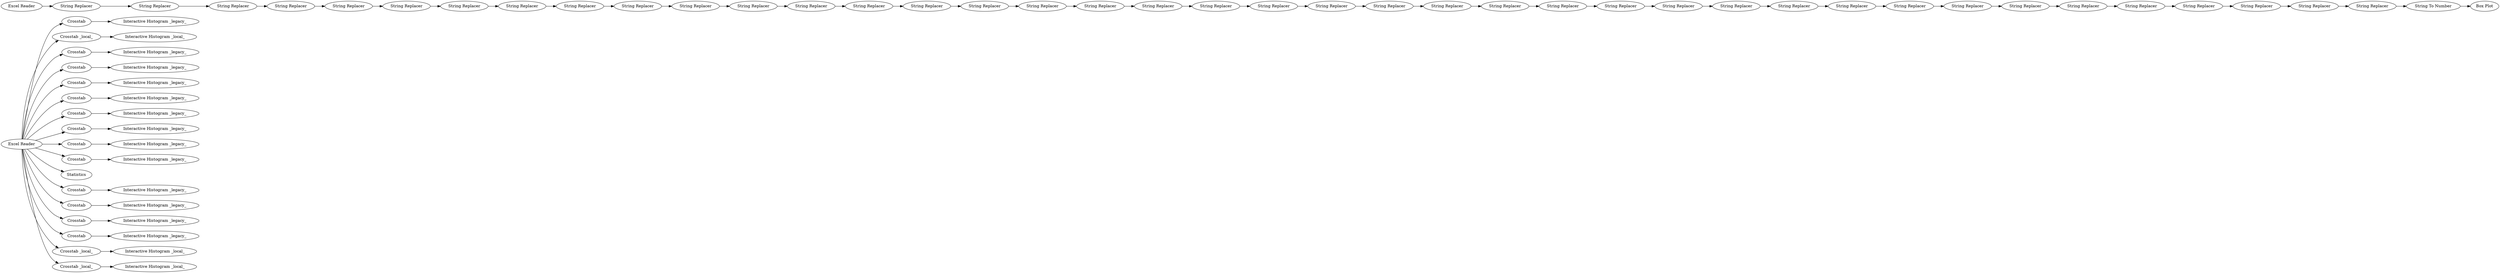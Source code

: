 digraph {
	59 -> 70
	93 -> 94
	101 -> 102
	5 -> 4
	106 -> 107
	111 -> 112
	49 -> 53
	110 -> 111
	59 -> 80
	108 -> 109
	53 -> 90
	113 -> 114
	99 -> 100
	59 -> 5
	51 -> 48
	59 -> 60
	52 -> 54
	82 -> 85
	64 -> 69
	46 -> 50
	97 -> 98
	59 -> 81
	87 -> 88
	63 -> 68
	62 -> 67
	59 -> 64
	59 -> 71
	112 -> 113
	54 -> 55
	47 -> 58
	50 -> 51
	59 -> 8
	59 -> 72
	92 -> 93
	59 -> 77
	44 -> 45
	91 -> 92
	59 -> 76
	95 -> 96
	59 -> 61
	59 -> 82
	96 -> 97
	48 -> 49
	59 -> 63
	104 -> 95
	70 -> 73
	59 -> 2
	77 -> 79
	89 -> 91
	76 -> 78
	80 -> 83
	45 -> 46
	72 -> 75
	59 -> 62
	102 -> 103
	61 -> 66
	109 -> 110
	98 -> 99
	114 -> 47
	94 -> 104
	100 -> 101
	43 -> 44
	105 -> 106
	59 -> 7
	86 -> 43
	55 -> 87
	90 -> 52
	81 -> 84
	88 -> 89
	107 -> 108
	60 -> 65
	7 -> 6
	2 -> 3
	71 -> 74
	103 -> 105
	103 [label="String Replacer"]
	3 [label="Interactive Histogram _local_"]
	6 [label="Interactive Histogram _local_"]
	75 [label="Interactive Histogram _legacy_"]
	68 [label="Interactive Histogram _legacy_"]
	47 [label="String To Number"]
	93 [label="String Replacer"]
	81 [label=Crosstab]
	5 [label="Crosstab _local_"]
	107 [label="String Replacer"]
	79 [label="Interactive Histogram _legacy_"]
	97 [label="String Replacer"]
	58 [label="Box Plot"]
	8 [label=Statistics]
	108 [label="String Replacer"]
	105 [label="String Replacer"]
	92 [label="String Replacer"]
	98 [label="String Replacer"]
	54 [label="String Replacer"]
	53 [label="String Replacer"]
	60 [label=Crosstab]
	43 [label="String Replacer"]
	96 [label="String Replacer"]
	102 [label="String Replacer"]
	44 [label="String Replacer"]
	104 [label="String Replacer"]
	71 [label=Crosstab]
	88 [label="String Replacer"]
	80 [label=Crosstab]
	52 [label="String Replacer"]
	45 [label="String Replacer"]
	91 [label="String Replacer"]
	55 [label="String Replacer"]
	7 [label="Crosstab _local_"]
	64 [label=Crosstab]
	114 [label="String Replacer"]
	59 [label="Excel Reader"]
	90 [label="String Replacer"]
	72 [label=Crosstab]
	4 [label="Interactive Histogram _local_"]
	61 [label=Crosstab]
	77 [label=Crosstab]
	83 [label="Interactive Histogram _legacy_"]
	94 [label="String Replacer"]
	99 [label="String Replacer"]
	62 [label=Crosstab]
	82 [label=Crosstab]
	65 [label="Interactive Histogram _legacy_"]
	69 [label="Interactive Histogram _legacy_"]
	46 [label="String Replacer"]
	89 [label="String Replacer"]
	74 [label="Interactive Histogram _legacy_"]
	78 [label="Interactive Histogram _legacy_"]
	49 [label="String Replacer"]
	84 [label="Interactive Histogram _legacy_"]
	51 [label="String Replacer"]
	109 [label="String Replacer"]
	110 [label="String Replacer"]
	85 [label="Interactive Histogram _legacy_"]
	86 [label="Excel Reader"]
	48 [label="String Replacer"]
	50 [label="String Replacer"]
	112 [label="String Replacer"]
	87 [label="String Replacer"]
	67 [label="Interactive Histogram _legacy_"]
	101 [label="String Replacer"]
	63 [label=Crosstab]
	76 [label=Crosstab]
	100 [label="String Replacer"]
	106 [label="String Replacer"]
	113 [label="String Replacer"]
	66 [label="Interactive Histogram _legacy_"]
	70 [label=Crosstab]
	95 [label="String Replacer"]
	111 [label="String Replacer"]
	73 [label="Interactive Histogram _legacy_"]
	2 [label="Crosstab _local_"]
	rankdir=LR
}
